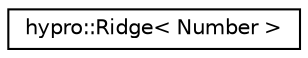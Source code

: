 digraph "Graphical Class Hierarchy"
{
  edge [fontname="Helvetica",fontsize="10",labelfontname="Helvetica",labelfontsize="10"];
  node [fontname="Helvetica",fontsize="10",shape=record];
  rankdir="LR";
  Node0 [label="hypro::Ridge\< Number \>",height=0.2,width=0.4,color="black", fillcolor="white", style="filled",URL="$classhypro_1_1Ridge.html"];
}
